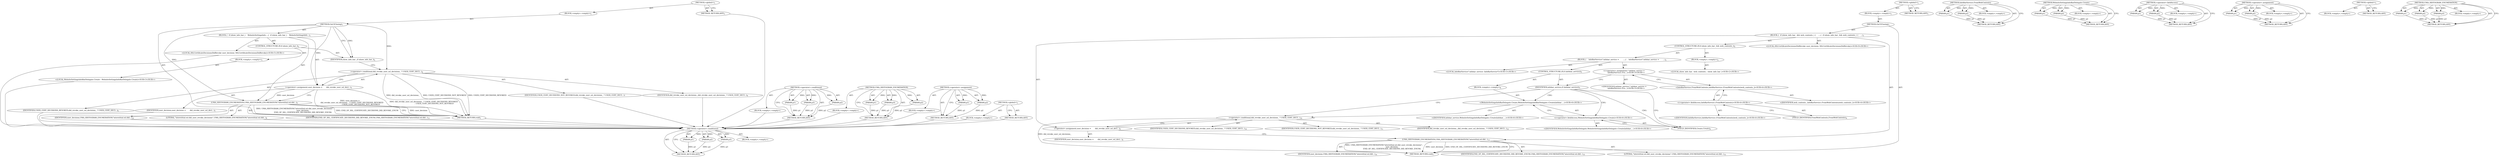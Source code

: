 digraph "UMA_HISTOGRAM_ENUMERATION" {
vulnerable_6 [label=<(METHOD,&lt;global&gt;)<SUB>1</SUB>>];
vulnerable_7 [label=<(BLOCK,&lt;empty&gt;,&lt;empty&gt;)<SUB>1</SUB>>];
vulnerable_8 [label=<(METHOD,OnUIClosing)<SUB>1</SUB>>];
vulnerable_9 [label=<(BLOCK,{
  if (show_info_bar_)
    WebsiteSettingsInfo...,{
  if (show_info_bar_)
    WebsiteSettingsInfo...)<SUB>1</SUB>>];
vulnerable_10 [label=<(CONTROL_STRUCTURE,IF,if (show_info_bar_))<SUB>2</SUB>>];
vulnerable_11 [label=<(IDENTIFIER,show_info_bar_,if (show_info_bar_))<SUB>2</SUB>>];
vulnerable_12 [label=<(BLOCK,&lt;empty&gt;,&lt;empty&gt;)<SUB>3</SUB>>];
vulnerable_13 [label="<(LOCAL,WebsiteSettingsInfoBarDelegate.Create : WebsiteSettingsInfoBarDelegate.Create)<SUB>3</SUB>>"];
vulnerable_14 [label="<(LOCAL,SSLCertificateDecisionsDidRevoke user_decision: SSLCertificateDecisionsDidRevoke)<SUB>5</SUB>>"];
vulnerable_15 [label=<(&lt;operator&gt;.assignment,user_decision =
       did_revoke_user_ssl_deci...)<SUB>5</SUB>>];
vulnerable_16 [label=<(IDENTIFIER,user_decision,user_decision =
       did_revoke_user_ssl_deci...)<SUB>5</SUB>>];
vulnerable_17 [label=<(&lt;operator&gt;.conditional,did_revoke_user_ssl_decisions_ ? USER_CERT_DECI...)<SUB>6</SUB>>];
vulnerable_18 [label=<(IDENTIFIER,did_revoke_user_ssl_decisions_,did_revoke_user_ssl_decisions_ ? USER_CERT_DECI...)<SUB>6</SUB>>];
vulnerable_19 [label=<(IDENTIFIER,USER_CERT_DECISIONS_REVOKED,did_revoke_user_ssl_decisions_ ? USER_CERT_DECI...)<SUB>6</SUB>>];
vulnerable_20 [label=<(IDENTIFIER,USER_CERT_DECISIONS_NOT_REVOKED,did_revoke_user_ssl_decisions_ ? USER_CERT_DECI...)<SUB>7</SUB>>];
vulnerable_21 [label=<(UMA_HISTOGRAM_ENUMERATION,UMA_HISTOGRAM_ENUMERATION(&quot;interstitial.ssl.did...)<SUB>9</SUB>>];
vulnerable_22 [label=<(LITERAL,&quot;interstitial.ssl.did_user_revoke_decisions&quot;,UMA_HISTOGRAM_ENUMERATION(&quot;interstitial.ssl.did...)<SUB>9</SUB>>];
vulnerable_23 [label=<(IDENTIFIER,user_decision,UMA_HISTOGRAM_ENUMERATION(&quot;interstitial.ssl.did...)<SUB>10</SUB>>];
vulnerable_24 [label=<(IDENTIFIER,END_OF_SSL_CERTIFICATE_DECISIONS_DID_REVOKE_ENUM,UMA_HISTOGRAM_ENUMERATION(&quot;interstitial.ssl.did...)<SUB>11</SUB>>];
vulnerable_25 [label=<(METHOD_RETURN,void)<SUB>1</SUB>>];
vulnerable_27 [label=<(METHOD_RETURN,ANY)<SUB>1</SUB>>];
vulnerable_51 [label=<(METHOD,&lt;operator&gt;.conditional)>];
vulnerable_52 [label=<(PARAM,p1)>];
vulnerable_53 [label=<(PARAM,p2)>];
vulnerable_54 [label=<(PARAM,p3)>];
vulnerable_55 [label=<(BLOCK,&lt;empty&gt;,&lt;empty&gt;)>];
vulnerable_56 [label=<(METHOD_RETURN,ANY)>];
vulnerable_57 [label=<(METHOD,UMA_HISTOGRAM_ENUMERATION)>];
vulnerable_58 [label=<(PARAM,p1)>];
vulnerable_59 [label=<(PARAM,p2)>];
vulnerable_60 [label=<(PARAM,p3)>];
vulnerable_61 [label=<(BLOCK,&lt;empty&gt;,&lt;empty&gt;)>];
vulnerable_62 [label=<(METHOD_RETURN,ANY)>];
vulnerable_46 [label=<(METHOD,&lt;operator&gt;.assignment)>];
vulnerable_47 [label=<(PARAM,p1)>];
vulnerable_48 [label=<(PARAM,p2)>];
vulnerable_49 [label=<(BLOCK,&lt;empty&gt;,&lt;empty&gt;)>];
vulnerable_50 [label=<(METHOD_RETURN,ANY)>];
vulnerable_40 [label=<(METHOD,&lt;global&gt;)<SUB>1</SUB>>];
vulnerable_41 [label=<(BLOCK,&lt;empty&gt;,&lt;empty&gt;)>];
vulnerable_42 [label=<(METHOD_RETURN,ANY)>];
fixed_84 [label=<(METHOD,&lt;operator&gt;.conditional)>];
fixed_85 [label=<(PARAM,p1)>];
fixed_86 [label=<(PARAM,p2)>];
fixed_87 [label=<(PARAM,p3)>];
fixed_88 [label=<(BLOCK,&lt;empty&gt;,&lt;empty&gt;)>];
fixed_89 [label=<(METHOD_RETURN,ANY)>];
fixed_6 [label=<(METHOD,&lt;global&gt;)<SUB>1</SUB>>];
fixed_7 [label=<(BLOCK,&lt;empty&gt;,&lt;empty&gt;)<SUB>1</SUB>>];
fixed_8 [label=<(METHOD,OnUIClosing)<SUB>1</SUB>>];
fixed_9 [label=<(BLOCK,{
  if (show_info_bar_ &amp;&amp; web_contents_) {
    ...,{
  if (show_info_bar_ &amp;&amp; web_contents_) {
    ...)<SUB>1</SUB>>];
fixed_10 [label=<(CONTROL_STRUCTURE,IF,if (show_info_bar_ &amp;&amp; web_contents_))<SUB>2</SUB>>];
fixed_11 [label=<(BLOCK,&lt;empty&gt;,&lt;empty&gt;)<SUB>2</SUB>>];
fixed_12 [label="<(LOCAL,show_info_bar_ web_contents_: show_info_bar_)<SUB>2</SUB>>"];
fixed_13 [label=<(BLOCK,{
    InfoBarService* infobar_service =
       ...,{
    InfoBarService* infobar_service =
       ...)<SUB>2</SUB>>];
fixed_14 [label="<(LOCAL,InfoBarService* infobar_service: InfoBarService*)<SUB>3</SUB>>"];
fixed_15 [label="<(&lt;operator&gt;.assignment,* infobar_service =
        InfoBarService::Fro...)<SUB>3</SUB>>"];
fixed_16 [label="<(IDENTIFIER,infobar_service,* infobar_service =
        InfoBarService::Fro...)<SUB>3</SUB>>"];
fixed_17 [label="<(InfoBarService.FromWebContents,InfoBarService::FromWebContents(web_contents_))<SUB>4</SUB>>"];
fixed_18 [label="<(&lt;operator&gt;.fieldAccess,InfoBarService::FromWebContents)<SUB>4</SUB>>"];
fixed_19 [label="<(IDENTIFIER,InfoBarService,InfoBarService::FromWebContents(web_contents_))<SUB>4</SUB>>"];
fixed_20 [label=<(FIELD_IDENTIFIER,FromWebContents,FromWebContents)<SUB>4</SUB>>];
fixed_21 [label="<(IDENTIFIER,web_contents_,InfoBarService::FromWebContents(web_contents_))<SUB>4</SUB>>"];
fixed_22 [label=<(CONTROL_STRUCTURE,IF,if (infobar_service))<SUB>5</SUB>>];
fixed_23 [label=<(IDENTIFIER,infobar_service,if (infobar_service))<SUB>5</SUB>>];
fixed_24 [label=<(BLOCK,&lt;empty&gt;,&lt;empty&gt;)<SUB>6</SUB>>];
fixed_25 [label="<(WebsiteSettingsInfoBarDelegate.Create,WebsiteSettingsInfoBarDelegate::Create(infobar_...)<SUB>6</SUB>>"];
fixed_26 [label="<(&lt;operator&gt;.fieldAccess,WebsiteSettingsInfoBarDelegate::Create)<SUB>6</SUB>>"];
fixed_27 [label="<(IDENTIFIER,WebsiteSettingsInfoBarDelegate,WebsiteSettingsInfoBarDelegate::Create(infobar_...)<SUB>6</SUB>>"];
fixed_28 [label=<(FIELD_IDENTIFIER,Create,Create)<SUB>6</SUB>>];
fixed_29 [label="<(IDENTIFIER,infobar_service,WebsiteSettingsInfoBarDelegate::Create(infobar_...)<SUB>6</SUB>>"];
fixed_30 [label="<(LOCAL,SSLCertificateDecisionsDidRevoke user_decision: SSLCertificateDecisionsDidRevoke)<SUB>9</SUB>>"];
fixed_31 [label=<(&lt;operator&gt;.assignment,user_decision =
       did_revoke_user_ssl_deci...)<SUB>9</SUB>>];
fixed_32 [label=<(IDENTIFIER,user_decision,user_decision =
       did_revoke_user_ssl_deci...)<SUB>9</SUB>>];
fixed_33 [label=<(&lt;operator&gt;.conditional,did_revoke_user_ssl_decisions_ ? USER_CERT_DECI...)<SUB>10</SUB>>];
fixed_34 [label=<(IDENTIFIER,did_revoke_user_ssl_decisions_,did_revoke_user_ssl_decisions_ ? USER_CERT_DECI...)<SUB>10</SUB>>];
fixed_35 [label=<(IDENTIFIER,USER_CERT_DECISIONS_REVOKED,did_revoke_user_ssl_decisions_ ? USER_CERT_DECI...)<SUB>10</SUB>>];
fixed_36 [label=<(IDENTIFIER,USER_CERT_DECISIONS_NOT_REVOKED,did_revoke_user_ssl_decisions_ ? USER_CERT_DECI...)<SUB>11</SUB>>];
fixed_37 [label=<(UMA_HISTOGRAM_ENUMERATION,UMA_HISTOGRAM_ENUMERATION(&quot;interstitial.ssl.did...)<SUB>13</SUB>>];
fixed_38 [label=<(LITERAL,&quot;interstitial.ssl.did_user_revoke_decisions&quot;,UMA_HISTOGRAM_ENUMERATION(&quot;interstitial.ssl.did...)<SUB>13</SUB>>];
fixed_39 [label=<(IDENTIFIER,user_decision,UMA_HISTOGRAM_ENUMERATION(&quot;interstitial.ssl.did...)<SUB>14</SUB>>];
fixed_40 [label=<(IDENTIFIER,END_OF_SSL_CERTIFICATE_DECISIONS_DID_REVOKE_ENUM,UMA_HISTOGRAM_ENUMERATION(&quot;interstitial.ssl.did...)<SUB>15</SUB>>];
fixed_41 [label=<(METHOD_RETURN,void)<SUB>1</SUB>>];
fixed_43 [label=<(METHOD_RETURN,ANY)<SUB>1</SUB>>];
fixed_69 [label=<(METHOD,InfoBarService.FromWebContents)>];
fixed_70 [label=<(PARAM,p1)>];
fixed_71 [label=<(PARAM,p2)>];
fixed_72 [label=<(BLOCK,&lt;empty&gt;,&lt;empty&gt;)>];
fixed_73 [label=<(METHOD_RETURN,ANY)>];
fixed_79 [label=<(METHOD,WebsiteSettingsInfoBarDelegate.Create)>];
fixed_80 [label=<(PARAM,p1)>];
fixed_81 [label=<(PARAM,p2)>];
fixed_82 [label=<(BLOCK,&lt;empty&gt;,&lt;empty&gt;)>];
fixed_83 [label=<(METHOD_RETURN,ANY)>];
fixed_74 [label=<(METHOD,&lt;operator&gt;.fieldAccess)>];
fixed_75 [label=<(PARAM,p1)>];
fixed_76 [label=<(PARAM,p2)>];
fixed_77 [label=<(BLOCK,&lt;empty&gt;,&lt;empty&gt;)>];
fixed_78 [label=<(METHOD_RETURN,ANY)>];
fixed_64 [label=<(METHOD,&lt;operator&gt;.assignment)>];
fixed_65 [label=<(PARAM,p1)>];
fixed_66 [label=<(PARAM,p2)>];
fixed_67 [label=<(BLOCK,&lt;empty&gt;,&lt;empty&gt;)>];
fixed_68 [label=<(METHOD_RETURN,ANY)>];
fixed_58 [label=<(METHOD,&lt;global&gt;)<SUB>1</SUB>>];
fixed_59 [label=<(BLOCK,&lt;empty&gt;,&lt;empty&gt;)>];
fixed_60 [label=<(METHOD_RETURN,ANY)>];
fixed_90 [label=<(METHOD,UMA_HISTOGRAM_ENUMERATION)>];
fixed_91 [label=<(PARAM,p1)>];
fixed_92 [label=<(PARAM,p2)>];
fixed_93 [label=<(PARAM,p3)>];
fixed_94 [label=<(BLOCK,&lt;empty&gt;,&lt;empty&gt;)>];
fixed_95 [label=<(METHOD_RETURN,ANY)>];
vulnerable_6 -> vulnerable_7  [key=0, label="AST: "];
vulnerable_6 -> vulnerable_27  [key=0, label="AST: "];
vulnerable_6 -> vulnerable_27  [key=1, label="CFG: "];
vulnerable_7 -> vulnerable_8  [key=0, label="AST: "];
vulnerable_8 -> vulnerable_9  [key=0, label="AST: "];
vulnerable_8 -> vulnerable_25  [key=0, label="AST: "];
vulnerable_8 -> vulnerable_11  [key=0, label="CFG: "];
vulnerable_8 -> vulnerable_11  [key=1, label="DDG: "];
vulnerable_8 -> vulnerable_15  [key=0, label="DDG: "];
vulnerable_8 -> vulnerable_21  [key=0, label="DDG: "];
vulnerable_8 -> vulnerable_17  [key=0, label="DDG: "];
vulnerable_9 -> vulnerable_10  [key=0, label="AST: "];
vulnerable_9 -> vulnerable_14  [key=0, label="AST: "];
vulnerable_9 -> vulnerable_15  [key=0, label="AST: "];
vulnerable_9 -> vulnerable_21  [key=0, label="AST: "];
vulnerable_10 -> vulnerable_11  [key=0, label="AST: "];
vulnerable_10 -> vulnerable_12  [key=0, label="AST: "];
vulnerable_11 -> vulnerable_17  [key=0, label="CFG: "];
vulnerable_12 -> vulnerable_13  [key=0, label="AST: "];
vulnerable_13 -> fixed_84  [key=0];
vulnerable_14 -> fixed_84  [key=0];
vulnerable_15 -> vulnerable_16  [key=0, label="AST: "];
vulnerable_15 -> vulnerable_17  [key=0, label="AST: "];
vulnerable_15 -> vulnerable_21  [key=0, label="CFG: "];
vulnerable_15 -> vulnerable_21  [key=1, label="DDG: user_decision"];
vulnerable_15 -> vulnerable_25  [key=0, label="DDG: did_revoke_user_ssl_decisions_ ? USER_CERT_DECISIONS_REVOKED
                                     : USER_CERT_DECISIONS_NOT_REVOKED"];
vulnerable_15 -> vulnerable_25  [key=1, label="DDG: user_decision =
       did_revoke_user_ssl_decisions_ ? USER_CERT_DECISIONS_REVOKED
                                     : USER_CERT_DECISIONS_NOT_REVOKED"];
vulnerable_16 -> fixed_84  [key=0];
vulnerable_17 -> vulnerable_18  [key=0, label="AST: "];
vulnerable_17 -> vulnerable_19  [key=0, label="AST: "];
vulnerable_17 -> vulnerable_20  [key=0, label="AST: "];
vulnerable_17 -> vulnerable_15  [key=0, label="CFG: "];
vulnerable_17 -> vulnerable_25  [key=0, label="DDG: USER_CERT_DECISIONS_NOT_REVOKED"];
vulnerable_17 -> vulnerable_25  [key=1, label="DDG: USER_CERT_DECISIONS_REVOKED"];
vulnerable_17 -> vulnerable_25  [key=2, label="DDG: did_revoke_user_ssl_decisions_"];
vulnerable_18 -> fixed_84  [key=0];
vulnerable_19 -> fixed_84  [key=0];
vulnerable_20 -> fixed_84  [key=0];
vulnerable_21 -> vulnerable_22  [key=0, label="AST: "];
vulnerable_21 -> vulnerable_23  [key=0, label="AST: "];
vulnerable_21 -> vulnerable_24  [key=0, label="AST: "];
vulnerable_21 -> vulnerable_25  [key=0, label="CFG: "];
vulnerable_21 -> vulnerable_25  [key=1, label="DDG: user_decision"];
vulnerable_21 -> vulnerable_25  [key=2, label="DDG: UMA_HISTOGRAM_ENUMERATION(&quot;interstitial.ssl.did_user_revoke_decisions&quot;,
                            user_decision,
                            END_OF_SSL_CERTIFICATE_DECISIONS_DID_REVOKE_ENUM)"];
vulnerable_21 -> vulnerable_25  [key=3, label="DDG: END_OF_SSL_CERTIFICATE_DECISIONS_DID_REVOKE_ENUM"];
vulnerable_22 -> fixed_84  [key=0];
vulnerable_23 -> fixed_84  [key=0];
vulnerable_24 -> fixed_84  [key=0];
vulnerable_25 -> fixed_84  [key=0];
vulnerable_27 -> fixed_84  [key=0];
vulnerable_51 -> vulnerable_52  [key=0, label="AST: "];
vulnerable_51 -> vulnerable_52  [key=1, label="DDG: "];
vulnerable_51 -> vulnerable_55  [key=0, label="AST: "];
vulnerable_51 -> vulnerable_53  [key=0, label="AST: "];
vulnerable_51 -> vulnerable_53  [key=1, label="DDG: "];
vulnerable_51 -> vulnerable_56  [key=0, label="AST: "];
vulnerable_51 -> vulnerable_56  [key=1, label="CFG: "];
vulnerable_51 -> vulnerable_54  [key=0, label="AST: "];
vulnerable_51 -> vulnerable_54  [key=1, label="DDG: "];
vulnerable_52 -> vulnerable_56  [key=0, label="DDG: p1"];
vulnerable_53 -> vulnerable_56  [key=0, label="DDG: p2"];
vulnerable_54 -> vulnerable_56  [key=0, label="DDG: p3"];
vulnerable_55 -> fixed_84  [key=0];
vulnerable_56 -> fixed_84  [key=0];
vulnerable_57 -> vulnerable_58  [key=0, label="AST: "];
vulnerable_57 -> vulnerable_58  [key=1, label="DDG: "];
vulnerable_57 -> vulnerable_61  [key=0, label="AST: "];
vulnerable_57 -> vulnerable_59  [key=0, label="AST: "];
vulnerable_57 -> vulnerable_59  [key=1, label="DDG: "];
vulnerable_57 -> vulnerable_62  [key=0, label="AST: "];
vulnerable_57 -> vulnerable_62  [key=1, label="CFG: "];
vulnerable_57 -> vulnerable_60  [key=0, label="AST: "];
vulnerable_57 -> vulnerable_60  [key=1, label="DDG: "];
vulnerable_58 -> vulnerable_62  [key=0, label="DDG: p1"];
vulnerable_59 -> vulnerable_62  [key=0, label="DDG: p2"];
vulnerable_60 -> vulnerable_62  [key=0, label="DDG: p3"];
vulnerable_61 -> fixed_84  [key=0];
vulnerable_62 -> fixed_84  [key=0];
vulnerable_46 -> vulnerable_47  [key=0, label="AST: "];
vulnerable_46 -> vulnerable_47  [key=1, label="DDG: "];
vulnerable_46 -> vulnerable_49  [key=0, label="AST: "];
vulnerable_46 -> vulnerable_48  [key=0, label="AST: "];
vulnerable_46 -> vulnerable_48  [key=1, label="DDG: "];
vulnerable_46 -> vulnerable_50  [key=0, label="AST: "];
vulnerable_46 -> vulnerable_50  [key=1, label="CFG: "];
vulnerable_47 -> vulnerable_50  [key=0, label="DDG: p1"];
vulnerable_48 -> vulnerable_50  [key=0, label="DDG: p2"];
vulnerable_49 -> fixed_84  [key=0];
vulnerable_50 -> fixed_84  [key=0];
vulnerable_40 -> vulnerable_41  [key=0, label="AST: "];
vulnerable_40 -> vulnerable_42  [key=0, label="AST: "];
vulnerable_40 -> vulnerable_42  [key=1, label="CFG: "];
vulnerable_41 -> fixed_84  [key=0];
vulnerable_42 -> fixed_84  [key=0];
fixed_84 -> fixed_85  [key=0, label="AST: "];
fixed_84 -> fixed_85  [key=1, label="DDG: "];
fixed_84 -> fixed_88  [key=0, label="AST: "];
fixed_84 -> fixed_86  [key=0, label="AST: "];
fixed_84 -> fixed_86  [key=1, label="DDG: "];
fixed_84 -> fixed_89  [key=0, label="AST: "];
fixed_84 -> fixed_89  [key=1, label="CFG: "];
fixed_84 -> fixed_87  [key=0, label="AST: "];
fixed_84 -> fixed_87  [key=1, label="DDG: "];
fixed_85 -> fixed_89  [key=0, label="DDG: p1"];
fixed_86 -> fixed_89  [key=0, label="DDG: p2"];
fixed_87 -> fixed_89  [key=0, label="DDG: p3"];
fixed_6 -> fixed_7  [key=0, label="AST: "];
fixed_6 -> fixed_43  [key=0, label="AST: "];
fixed_6 -> fixed_43  [key=1, label="CFG: "];
fixed_7 -> fixed_8  [key=0, label="AST: "];
fixed_8 -> fixed_9  [key=0, label="AST: "];
fixed_8 -> fixed_41  [key=0, label="AST: "];
fixed_9 -> fixed_10  [key=0, label="AST: "];
fixed_9 -> fixed_30  [key=0, label="AST: "];
fixed_9 -> fixed_31  [key=0, label="AST: "];
fixed_9 -> fixed_37  [key=0, label="AST: "];
fixed_10 -> fixed_11  [key=0, label="AST: "];
fixed_10 -> fixed_13  [key=0, label="AST: "];
fixed_11 -> fixed_12  [key=0, label="AST: "];
fixed_13 -> fixed_14  [key=0, label="AST: "];
fixed_13 -> fixed_15  [key=0, label="AST: "];
fixed_13 -> fixed_22  [key=0, label="AST: "];
fixed_15 -> fixed_16  [key=0, label="AST: "];
fixed_15 -> fixed_17  [key=0, label="AST: "];
fixed_15 -> fixed_23  [key=0, label="CFG: "];
fixed_17 -> fixed_18  [key=0, label="AST: "];
fixed_17 -> fixed_21  [key=0, label="AST: "];
fixed_17 -> fixed_15  [key=0, label="CFG: "];
fixed_18 -> fixed_19  [key=0, label="AST: "];
fixed_18 -> fixed_20  [key=0, label="AST: "];
fixed_18 -> fixed_17  [key=0, label="CFG: "];
fixed_20 -> fixed_18  [key=0, label="CFG: "];
fixed_22 -> fixed_23  [key=0, label="AST: "];
fixed_22 -> fixed_24  [key=0, label="AST: "];
fixed_23 -> fixed_28  [key=0, label="CFG: "];
fixed_23 -> fixed_28  [key=1, label="CDG: "];
fixed_23 -> fixed_33  [key=0, label="CFG: "];
fixed_23 -> fixed_25  [key=0, label="CDG: "];
fixed_23 -> fixed_26  [key=0, label="CDG: "];
fixed_24 -> fixed_25  [key=0, label="AST: "];
fixed_25 -> fixed_26  [key=0, label="AST: "];
fixed_25 -> fixed_29  [key=0, label="AST: "];
fixed_25 -> fixed_33  [key=0, label="CFG: "];
fixed_26 -> fixed_27  [key=0, label="AST: "];
fixed_26 -> fixed_28  [key=0, label="AST: "];
fixed_26 -> fixed_25  [key=0, label="CFG: "];
fixed_28 -> fixed_26  [key=0, label="CFG: "];
fixed_31 -> fixed_32  [key=0, label="AST: "];
fixed_31 -> fixed_33  [key=0, label="AST: "];
fixed_31 -> fixed_37  [key=0, label="CFG: "];
fixed_33 -> fixed_34  [key=0, label="AST: "];
fixed_33 -> fixed_35  [key=0, label="AST: "];
fixed_33 -> fixed_36  [key=0, label="AST: "];
fixed_33 -> fixed_31  [key=0, label="CFG: "];
fixed_33 -> fixed_41  [key=0, label="DDG: did_revoke_user_ssl_decisions_"];
fixed_37 -> fixed_38  [key=0, label="AST: "];
fixed_37 -> fixed_39  [key=0, label="AST: "];
fixed_37 -> fixed_40  [key=0, label="AST: "];
fixed_37 -> fixed_41  [key=0, label="CFG: "];
fixed_37 -> fixed_41  [key=1, label="DDG: UMA_HISTOGRAM_ENUMERATION(&quot;interstitial.ssl.did_user_revoke_decisions&quot;,
                            user_decision,
                            END_OF_SSL_CERTIFICATE_DECISIONS_DID_REVOKE_ENUM)"];
fixed_37 -> fixed_41  [key=2, label="DDG: user_decision"];
fixed_37 -> fixed_41  [key=3, label="DDG: END_OF_SSL_CERTIFICATE_DECISIONS_DID_REVOKE_ENUM"];
fixed_69 -> fixed_70  [key=0, label="AST: "];
fixed_69 -> fixed_70  [key=1, label="DDG: "];
fixed_69 -> fixed_72  [key=0, label="AST: "];
fixed_69 -> fixed_71  [key=0, label="AST: "];
fixed_69 -> fixed_71  [key=1, label="DDG: "];
fixed_69 -> fixed_73  [key=0, label="AST: "];
fixed_69 -> fixed_73  [key=1, label="CFG: "];
fixed_70 -> fixed_73  [key=0, label="DDG: p1"];
fixed_71 -> fixed_73  [key=0, label="DDG: p2"];
fixed_79 -> fixed_80  [key=0, label="AST: "];
fixed_79 -> fixed_80  [key=1, label="DDG: "];
fixed_79 -> fixed_82  [key=0, label="AST: "];
fixed_79 -> fixed_81  [key=0, label="AST: "];
fixed_79 -> fixed_81  [key=1, label="DDG: "];
fixed_79 -> fixed_83  [key=0, label="AST: "];
fixed_79 -> fixed_83  [key=1, label="CFG: "];
fixed_80 -> fixed_83  [key=0, label="DDG: p1"];
fixed_81 -> fixed_83  [key=0, label="DDG: p2"];
fixed_74 -> fixed_75  [key=0, label="AST: "];
fixed_74 -> fixed_75  [key=1, label="DDG: "];
fixed_74 -> fixed_77  [key=0, label="AST: "];
fixed_74 -> fixed_76  [key=0, label="AST: "];
fixed_74 -> fixed_76  [key=1, label="DDG: "];
fixed_74 -> fixed_78  [key=0, label="AST: "];
fixed_74 -> fixed_78  [key=1, label="CFG: "];
fixed_75 -> fixed_78  [key=0, label="DDG: p1"];
fixed_76 -> fixed_78  [key=0, label="DDG: p2"];
fixed_64 -> fixed_65  [key=0, label="AST: "];
fixed_64 -> fixed_65  [key=1, label="DDG: "];
fixed_64 -> fixed_67  [key=0, label="AST: "];
fixed_64 -> fixed_66  [key=0, label="AST: "];
fixed_64 -> fixed_66  [key=1, label="DDG: "];
fixed_64 -> fixed_68  [key=0, label="AST: "];
fixed_64 -> fixed_68  [key=1, label="CFG: "];
fixed_65 -> fixed_68  [key=0, label="DDG: p1"];
fixed_66 -> fixed_68  [key=0, label="DDG: p2"];
fixed_58 -> fixed_59  [key=0, label="AST: "];
fixed_58 -> fixed_60  [key=0, label="AST: "];
fixed_58 -> fixed_60  [key=1, label="CFG: "];
fixed_90 -> fixed_91  [key=0, label="AST: "];
fixed_90 -> fixed_91  [key=1, label="DDG: "];
fixed_90 -> fixed_94  [key=0, label="AST: "];
fixed_90 -> fixed_92  [key=0, label="AST: "];
fixed_90 -> fixed_92  [key=1, label="DDG: "];
fixed_90 -> fixed_95  [key=0, label="AST: "];
fixed_90 -> fixed_95  [key=1, label="CFG: "];
fixed_90 -> fixed_93  [key=0, label="AST: "];
fixed_90 -> fixed_93  [key=1, label="DDG: "];
fixed_91 -> fixed_95  [key=0, label="DDG: p1"];
fixed_92 -> fixed_95  [key=0, label="DDG: p2"];
fixed_93 -> fixed_95  [key=0, label="DDG: p3"];
}
